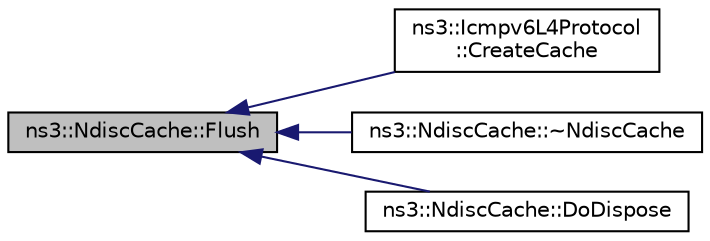 digraph "ns3::NdiscCache::Flush"
{
  edge [fontname="Helvetica",fontsize="10",labelfontname="Helvetica",labelfontsize="10"];
  node [fontname="Helvetica",fontsize="10",shape=record];
  rankdir="LR";
  Node1 [label="ns3::NdiscCache::Flush",height=0.2,width=0.4,color="black", fillcolor="grey75", style="filled", fontcolor="black"];
  Node1 -> Node2 [dir="back",color="midnightblue",fontsize="10",style="solid"];
  Node2 [label="ns3::Icmpv6L4Protocol\l::CreateCache",height=0.2,width=0.4,color="black", fillcolor="white", style="filled",URL="$d7/d1d/classns3_1_1Icmpv6L4Protocol.html#a2ef0a9fca4f92a30636372bd6f524847",tooltip="Create a neighbor cache. "];
  Node1 -> Node3 [dir="back",color="midnightblue",fontsize="10",style="solid"];
  Node3 [label="ns3::NdiscCache::~NdiscCache",height=0.2,width=0.4,color="black", fillcolor="white", style="filled",URL="$d6/de7/classns3_1_1NdiscCache.html#aa0ceae10ef1e04b49cbc134136d18262",tooltip="Destructor. "];
  Node1 -> Node4 [dir="back",color="midnightblue",fontsize="10",style="solid"];
  Node4 [label="ns3::NdiscCache::DoDispose",height=0.2,width=0.4,color="black", fillcolor="white", style="filled",URL="$d6/de7/classns3_1_1NdiscCache.html#ad5fd696cc6a9a7f120d810f39bf73180",tooltip="Dispose this object. "];
}
